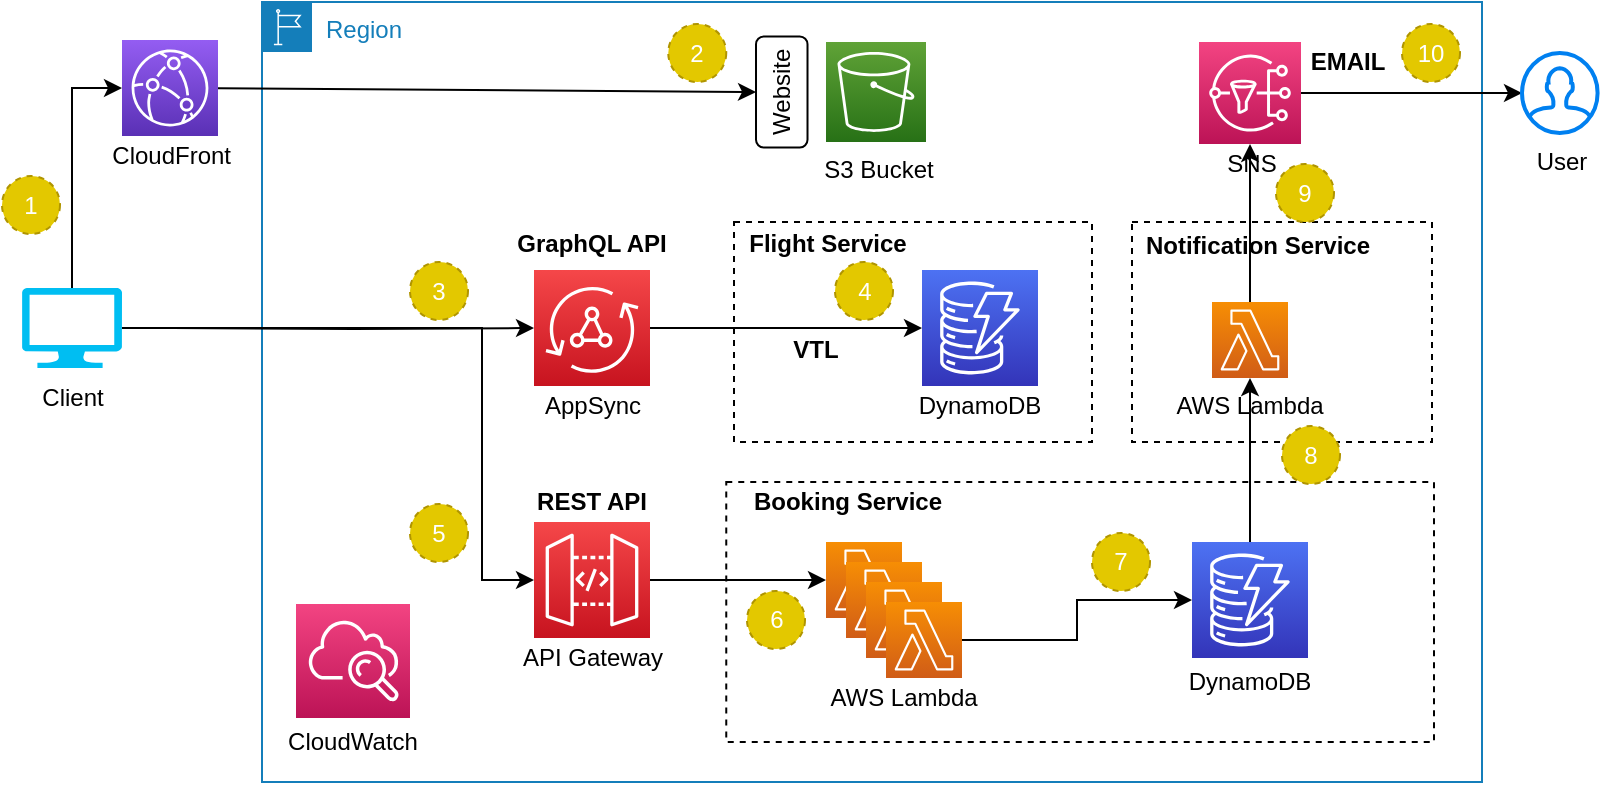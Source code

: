 <mxfile version="12.8.5" type="device"><diagram id="blsbko4qgFwvlrowF349" name="Page-1"><mxGraphModel dx="946" dy="511" grid="1" gridSize="10" guides="1" tooltips="1" connect="1" arrows="1" fold="1" page="1" pageScale="1" pageWidth="850" pageHeight="1100" math="0" shadow="0"><root><object label="" id="0"><mxCell/></object><mxCell id="1" parent="0"/><mxCell id="M6SDwkB40XdsqLeEAwea-50" value="Booking Service" style="text;html=1;strokeColor=none;fillColor=none;align=center;verticalAlign=middle;whiteSpace=wrap;rounded=0;dashed=1;fontStyle=1" parent="1" vertex="1"><mxGeometry x="402.5" y="280" width="100" height="20" as="geometry"/></mxCell><mxCell id="M6SDwkB40XdsqLeEAwea-9" value="Region" style="points=[[0,0],[0.25,0],[0.5,0],[0.75,0],[1,0],[1,0.25],[1,0.5],[1,0.75],[1,1],[0.75,1],[0.5,1],[0.25,1],[0,1],[0,0.75],[0,0.5],[0,0.25]];outlineConnect=0;gradientColor=none;html=1;whiteSpace=wrap;fontSize=12;fontStyle=0;shape=mxgraph.aws4.group;grIcon=mxgraph.aws4.group_region;strokeColor=#147EBA;fillColor=none;verticalAlign=top;align=left;spacingLeft=30;fontColor=#147EBA;dashed=0;" parent="1" vertex="1"><mxGeometry x="160" y="40" width="610" height="390" as="geometry"/></mxCell><mxCell id="M6SDwkB40XdsqLeEAwea-34" value="" style="rounded=0;whiteSpace=wrap;html=1;dashed=1;fillColor=none;gradientColor=none;" parent="1" vertex="1"><mxGeometry x="396" y="150" width="179" height="110" as="geometry"/></mxCell><mxCell id="M6SDwkB40XdsqLeEAwea-35" value="Flight Service" style="text;html=1;strokeColor=none;fillColor=none;align=center;verticalAlign=middle;whiteSpace=wrap;rounded=0;dashed=1;fontStyle=1" parent="1" vertex="1"><mxGeometry x="393.13" y="151" width="100" height="20" as="geometry"/></mxCell><mxCell id="M6SDwkB40XdsqLeEAwea-42" style="edgeStyle=orthogonalEdgeStyle;rounded=0;orthogonalLoop=1;jettySize=auto;html=1;" parent="1" target="M6SDwkB40XdsqLeEAwea-32" edge="1"><mxGeometry relative="1" as="geometry"><mxPoint x="115" y="203" as="sourcePoint"/></mxGeometry></mxCell><mxCell id="M6SDwkB40XdsqLeEAwea-47" style="edgeStyle=orthogonalEdgeStyle;rounded=0;orthogonalLoop=1;jettySize=auto;html=1;" parent="1" source="M6SDwkB40XdsqLeEAwea-2" target="M6SDwkB40XdsqLeEAwea-45" edge="1"><mxGeometry relative="1" as="geometry"><mxPoint x="115" y="203" as="sourcePoint"/><mxPoint x="245" y="319" as="targetPoint"/><Array as="points"><mxPoint x="270" y="203"/><mxPoint x="270" y="329"/></Array></mxGeometry></mxCell><mxCell id="M6SDwkB40XdsqLeEAwea-78" style="edgeStyle=orthogonalEdgeStyle;rounded=0;orthogonalLoop=1;jettySize=auto;html=1;" parent="1" source="M6SDwkB40XdsqLeEAwea-2" target="M6SDwkB40XdsqLeEAwea-4" edge="1"><mxGeometry relative="1" as="geometry"><Array as="points"><mxPoint x="65" y="83"/></Array></mxGeometry></mxCell><mxCell id="M6SDwkB40XdsqLeEAwea-2" value="" style="verticalLabelPosition=bottom;html=1;verticalAlign=top;align=center;strokeColor=none;fillColor=#00BEF2;shape=mxgraph.azure.computer;pointerEvents=1;" parent="1" vertex="1"><mxGeometry x="40" y="183" width="50" height="40" as="geometry"/></mxCell><mxCell id="M6SDwkB40XdsqLeEAwea-3" value="Client" style="text;html=1;resizable=0;autosize=1;align=center;verticalAlign=middle;points=[];fillColor=none;strokeColor=none;rounded=0;" parent="1" vertex="1"><mxGeometry x="40" y="228" width="50" height="20" as="geometry"/></mxCell><mxCell id="M6SDwkB40XdsqLeEAwea-4" value="" style="outlineConnect=0;fontColor=#232F3E;gradientColor=#945DF2;gradientDirection=north;fillColor=#5A30B5;strokeColor=#ffffff;dashed=0;verticalLabelPosition=bottom;verticalAlign=top;align=center;html=1;fontSize=12;fontStyle=0;aspect=fixed;shape=mxgraph.aws4.resourceIcon;resIcon=mxgraph.aws4.cloudfront;" parent="1" vertex="1"><mxGeometry x="90" y="59" width="48" height="48" as="geometry"/></mxCell><mxCell id="M6SDwkB40XdsqLeEAwea-5" value="" style="outlineConnect=0;fontColor=#232F3E;gradientColor=#60A337;gradientDirection=north;fillColor=#277116;strokeColor=#ffffff;dashed=0;verticalLabelPosition=bottom;verticalAlign=top;align=center;html=1;fontSize=12;fontStyle=0;aspect=fixed;shape=mxgraph.aws4.resourceIcon;resIcon=mxgraph.aws4.s3;" parent="1" vertex="1"><mxGeometry x="442" y="60" width="50" height="50" as="geometry"/></mxCell><mxCell id="M6SDwkB40XdsqLeEAwea-6" value="Website" style="rounded=1;whiteSpace=wrap;html=1;rotation=-90;" parent="1" vertex="1"><mxGeometry x="392.13" y="72.13" width="55.5" height="25.75" as="geometry"/></mxCell><mxCell id="M6SDwkB40XdsqLeEAwea-11" value="&amp;nbsp; CloudFront" style="text;html=1;resizable=0;autosize=1;align=center;verticalAlign=middle;points=[];fillColor=none;strokeColor=none;rounded=0;" parent="1" vertex="1"><mxGeometry x="71" y="107" width="80" height="20" as="geometry"/></mxCell><mxCell id="M6SDwkB40XdsqLeEAwea-12" value="S3 Bucket" style="text;html=1;resizable=0;autosize=1;align=center;verticalAlign=middle;points=[];fillColor=none;strokeColor=none;rounded=0;" parent="1" vertex="1"><mxGeometry x="432.5" y="114" width="70" height="20" as="geometry"/></mxCell><mxCell id="M6SDwkB40XdsqLeEAwea-13" value="" style="endArrow=classic;html=1;entryX=0.5;entryY=0;entryDx=0;entryDy=0;" parent="1" source="M6SDwkB40XdsqLeEAwea-4" target="M6SDwkB40XdsqLeEAwea-6" edge="1"><mxGeometry width="50" height="50" relative="1" as="geometry"><mxPoint x="163" y="83.18" as="sourcePoint"/><mxPoint x="446" y="250" as="targetPoint"/></mxGeometry></mxCell><mxCell id="M6SDwkB40XdsqLeEAwea-41" style="edgeStyle=orthogonalEdgeStyle;rounded=0;orthogonalLoop=1;jettySize=auto;html=1;" parent="1" source="M6SDwkB40XdsqLeEAwea-32" target="M6SDwkB40XdsqLeEAwea-36" edge="1"><mxGeometry relative="1" as="geometry"/></mxCell><mxCell id="M6SDwkB40XdsqLeEAwea-32" value="" style="outlineConnect=0;fontColor=#232F3E;gradientColor=#F54749;gradientDirection=north;fillColor=#C7131F;strokeColor=#ffffff;dashed=0;verticalLabelPosition=bottom;verticalAlign=top;align=center;html=1;fontSize=12;fontStyle=0;aspect=fixed;shape=mxgraph.aws4.resourceIcon;resIcon=mxgraph.aws4.appsync;" parent="1" vertex="1"><mxGeometry x="296" y="174" width="58" height="58" as="geometry"/></mxCell><mxCell id="M6SDwkB40XdsqLeEAwea-36" value="" style="outlineConnect=0;fontColor=#232F3E;gradientColor=#4D72F3;gradientDirection=north;fillColor=#3334B9;strokeColor=#ffffff;dashed=0;verticalLabelPosition=bottom;verticalAlign=top;align=center;html=1;fontSize=12;fontStyle=0;aspect=fixed;shape=mxgraph.aws4.resourceIcon;resIcon=mxgraph.aws4.dynamodb;" parent="1" vertex="1"><mxGeometry x="490" y="174" width="58" height="58" as="geometry"/></mxCell><mxCell id="M6SDwkB40XdsqLeEAwea-38" value="VTL" style="text;html=1;strokeColor=none;fillColor=none;align=center;verticalAlign=middle;whiteSpace=wrap;rounded=0;dashed=1;fontStyle=1" parent="1" vertex="1"><mxGeometry x="407.63" y="204" width="58.37" height="20" as="geometry"/></mxCell><mxCell id="M6SDwkB40XdsqLeEAwea-43" value="GraphQL API" style="text;html=1;strokeColor=none;fillColor=none;align=center;verticalAlign=middle;whiteSpace=wrap;rounded=0;dashed=1;rotation=0;fontStyle=1" parent="1" vertex="1"><mxGeometry x="285" y="146" width="80" height="30" as="geometry"/></mxCell><mxCell id="M6SDwkB40XdsqLeEAwea-44" value="DynamoDB" style="text;html=1;strokeColor=none;fillColor=none;align=center;verticalAlign=middle;whiteSpace=wrap;rounded=0;dashed=1;" parent="1" vertex="1"><mxGeometry x="499" y="232" width="40" height="20" as="geometry"/></mxCell><mxCell id="M6SDwkB40XdsqLeEAwea-58" style="edgeStyle=orthogonalEdgeStyle;rounded=0;orthogonalLoop=1;jettySize=auto;html=1;" parent="1" source="M6SDwkB40XdsqLeEAwea-45" target="M6SDwkB40XdsqLeEAwea-51" edge="1"><mxGeometry relative="1" as="geometry"/></mxCell><mxCell id="M6SDwkB40XdsqLeEAwea-45" value="" style="outlineConnect=0;fontColor=#232F3E;gradientColor=#F54749;gradientDirection=north;fillColor=#C7131F;strokeColor=#ffffff;dashed=0;verticalLabelPosition=bottom;verticalAlign=top;align=center;html=1;fontSize=12;fontStyle=0;aspect=fixed;shape=mxgraph.aws4.resourceIcon;resIcon=mxgraph.aws4.api_gateway;" parent="1" vertex="1"><mxGeometry x="296" y="300" width="58" height="58" as="geometry"/></mxCell><mxCell id="M6SDwkB40XdsqLeEAwea-46" value="API Gateway" style="text;html=1;strokeColor=none;fillColor=none;align=center;verticalAlign=middle;whiteSpace=wrap;rounded=0;dashed=1;" parent="1" vertex="1"><mxGeometry x="279.5" y="358" width="91" height="20" as="geometry"/></mxCell><mxCell id="M6SDwkB40XdsqLeEAwea-48" value="REST API" style="text;html=1;strokeColor=none;fillColor=none;align=center;verticalAlign=middle;whiteSpace=wrap;rounded=0;dashed=1;rotation=0;fontStyle=1" parent="1" vertex="1"><mxGeometry x="285" y="275" width="80" height="30" as="geometry"/></mxCell><mxCell id="M6SDwkB40XdsqLeEAwea-49" value="" style="rounded=0;whiteSpace=wrap;html=1;dashed=1;fillColor=none;gradientColor=none;" parent="1" vertex="1"><mxGeometry x="392.13" y="280" width="353.87" height="130" as="geometry"/></mxCell><mxCell id="M6SDwkB40XdsqLeEAwea-51" value="" style="outlineConnect=0;fontColor=#232F3E;gradientColor=#F78E04;gradientDirection=north;fillColor=#D05C17;strokeColor=#ffffff;dashed=0;verticalLabelPosition=bottom;verticalAlign=top;align=center;html=1;fontSize=12;fontStyle=0;aspect=fixed;shape=mxgraph.aws4.resourceIcon;resIcon=mxgraph.aws4.lambda;" parent="1" vertex="1"><mxGeometry x="442" y="310" width="38" height="38" as="geometry"/></mxCell><mxCell id="M6SDwkB40XdsqLeEAwea-53" value="" style="outlineConnect=0;fontColor=#232F3E;gradientColor=#F78E04;gradientDirection=north;fillColor=#D05C17;strokeColor=#ffffff;dashed=0;verticalLabelPosition=bottom;verticalAlign=top;align=center;html=1;fontSize=12;fontStyle=0;aspect=fixed;shape=mxgraph.aws4.resourceIcon;resIcon=mxgraph.aws4.lambda;" parent="1" vertex="1"><mxGeometry x="452" y="320" width="38" height="38" as="geometry"/></mxCell><mxCell id="M6SDwkB40XdsqLeEAwea-54" value="" style="outlineConnect=0;fontColor=#232F3E;gradientColor=#F78E04;gradientDirection=north;fillColor=#D05C17;strokeColor=#ffffff;dashed=0;verticalLabelPosition=bottom;verticalAlign=top;align=center;html=1;fontSize=12;fontStyle=0;aspect=fixed;shape=mxgraph.aws4.resourceIcon;resIcon=mxgraph.aws4.lambda;" parent="1" vertex="1"><mxGeometry x="462" y="330" width="38" height="38" as="geometry"/></mxCell><mxCell id="M6SDwkB40XdsqLeEAwea-60" style="edgeStyle=orthogonalEdgeStyle;rounded=0;orthogonalLoop=1;jettySize=auto;html=1;" parent="1" source="M6SDwkB40XdsqLeEAwea-55" target="M6SDwkB40XdsqLeEAwea-59" edge="1"><mxGeometry relative="1" as="geometry"/></mxCell><mxCell id="M6SDwkB40XdsqLeEAwea-55" value="" style="outlineConnect=0;fontColor=#232F3E;gradientColor=#F78E04;gradientDirection=north;fillColor=#D05C17;strokeColor=#ffffff;dashed=0;verticalLabelPosition=bottom;verticalAlign=top;align=center;html=1;fontSize=12;fontStyle=0;aspect=fixed;shape=mxgraph.aws4.resourceIcon;resIcon=mxgraph.aws4.lambda;" parent="1" vertex="1"><mxGeometry x="472" y="340" width="38" height="38" as="geometry"/></mxCell><mxCell id="M6SDwkB40XdsqLeEAwea-56" value="AWS Lambda" style="text;html=1;strokeColor=none;fillColor=none;align=center;verticalAlign=middle;whiteSpace=wrap;rounded=0;dashed=1;" parent="1" vertex="1"><mxGeometry x="439" y="378" width="84" height="20" as="geometry"/></mxCell><mxCell id="M6SDwkB40XdsqLeEAwea-65" style="edgeStyle=orthogonalEdgeStyle;rounded=0;orthogonalLoop=1;jettySize=auto;html=1;" parent="1" source="M6SDwkB40XdsqLeEAwea-59" target="M6SDwkB40XdsqLeEAwea-64" edge="1"><mxGeometry relative="1" as="geometry"/></mxCell><mxCell id="M6SDwkB40XdsqLeEAwea-59" value="" style="outlineConnect=0;fontColor=#232F3E;gradientColor=#4D72F3;gradientDirection=north;fillColor=#3334B9;strokeColor=#ffffff;dashed=0;verticalLabelPosition=bottom;verticalAlign=top;align=center;html=1;fontSize=12;fontStyle=0;aspect=fixed;shape=mxgraph.aws4.resourceIcon;resIcon=mxgraph.aws4.dynamodb;" parent="1" vertex="1"><mxGeometry x="625" y="310" width="58" height="58" as="geometry"/></mxCell><mxCell id="M6SDwkB40XdsqLeEAwea-61" value="DynamoDB" style="text;html=1;strokeColor=none;fillColor=none;align=center;verticalAlign=middle;whiteSpace=wrap;rounded=0;dashed=1;" parent="1" vertex="1"><mxGeometry x="634" y="370" width="40" height="20" as="geometry"/></mxCell><mxCell id="M6SDwkB40XdsqLeEAwea-62" value="" style="rounded=0;whiteSpace=wrap;html=1;dashed=1;fillColor=none;gradientColor=none;" parent="1" vertex="1"><mxGeometry x="595" y="150" width="150" height="110" as="geometry"/></mxCell><mxCell id="M6SDwkB40XdsqLeEAwea-63" value="Notification Service" style="text;html=1;strokeColor=none;fillColor=none;align=center;verticalAlign=middle;whiteSpace=wrap;rounded=0;dashed=1;fontStyle=1" parent="1" vertex="1"><mxGeometry x="598" y="154" width="120" height="16" as="geometry"/></mxCell><mxCell id="M6SDwkB40XdsqLeEAwea-69" style="edgeStyle=orthogonalEdgeStyle;rounded=0;orthogonalLoop=1;jettySize=auto;html=1;" parent="1" source="M6SDwkB40XdsqLeEAwea-64" target="M6SDwkB40XdsqLeEAwea-67" edge="1"><mxGeometry relative="1" as="geometry"/></mxCell><mxCell id="M6SDwkB40XdsqLeEAwea-64" value="" style="outlineConnect=0;fontColor=#232F3E;gradientColor=#F78E04;gradientDirection=north;fillColor=#D05C17;strokeColor=#ffffff;dashed=0;verticalLabelPosition=bottom;verticalAlign=top;align=center;html=1;fontSize=12;fontStyle=0;aspect=fixed;shape=mxgraph.aws4.resourceIcon;resIcon=mxgraph.aws4.lambda;" parent="1" vertex="1"><mxGeometry x="635" y="190" width="38" height="38" as="geometry"/></mxCell><mxCell id="M6SDwkB40XdsqLeEAwea-66" value="AWS Lambda" style="text;html=1;strokeColor=none;fillColor=none;align=center;verticalAlign=middle;whiteSpace=wrap;rounded=0;dashed=1;" parent="1" vertex="1"><mxGeometry x="612" y="232" width="84" height="20" as="geometry"/></mxCell><mxCell id="M6SDwkB40XdsqLeEAwea-72" style="edgeStyle=orthogonalEdgeStyle;rounded=0;orthogonalLoop=1;jettySize=auto;html=1;" parent="1" source="M6SDwkB40XdsqLeEAwea-67" target="ELTxmfW1ixEng4QB9mfX-3" edge="1"><mxGeometry relative="1" as="geometry"><mxPoint x="792.2" y="85.5" as="targetPoint"/></mxGeometry></mxCell><mxCell id="M6SDwkB40XdsqLeEAwea-67" value="" style="outlineConnect=0;fontColor=#232F3E;gradientColor=#F34482;gradientDirection=north;fillColor=#BC1356;strokeColor=#ffffff;dashed=0;verticalLabelPosition=bottom;verticalAlign=top;align=center;html=1;fontSize=12;fontStyle=0;aspect=fixed;shape=mxgraph.aws4.resourceIcon;resIcon=mxgraph.aws4.sns;" parent="1" vertex="1"><mxGeometry x="628.5" y="60" width="51" height="51" as="geometry"/></mxCell><mxCell id="M6SDwkB40XdsqLeEAwea-68" value="SNS" style="text;html=1;strokeColor=none;fillColor=none;align=center;verticalAlign=middle;whiteSpace=wrap;rounded=0;dashed=1;" parent="1" vertex="1"><mxGeometry x="635" y="111" width="40" height="20" as="geometry"/></mxCell><mxCell id="M6SDwkB40XdsqLeEAwea-71" value="User" style="text;html=1;strokeColor=none;fillColor=none;align=center;verticalAlign=middle;whiteSpace=wrap;rounded=0;dashed=1;" parent="1" vertex="1"><mxGeometry x="790" y="107" width="40" height="25.5" as="geometry"/></mxCell><mxCell id="M6SDwkB40XdsqLeEAwea-73" value="EMAIL" style="text;html=1;strokeColor=none;fillColor=none;align=center;verticalAlign=middle;whiteSpace=wrap;rounded=0;dashed=1;fontStyle=1" parent="1" vertex="1"><mxGeometry x="683" y="60" width="40" height="20" as="geometry"/></mxCell><mxCell id="M6SDwkB40XdsqLeEAwea-74" value="AppSync" style="text;html=1;strokeColor=none;fillColor=none;align=center;verticalAlign=middle;whiteSpace=wrap;rounded=0;dashed=1;" parent="1" vertex="1"><mxGeometry x="279.5" y="232" width="91" height="20" as="geometry"/></mxCell><mxCell id="M6SDwkB40XdsqLeEAwea-79" value="" style="outlineConnect=0;fontColor=#232F3E;gradientColor=#F34482;gradientDirection=north;fillColor=#BC1356;strokeColor=#ffffff;dashed=0;verticalLabelPosition=bottom;verticalAlign=top;align=center;html=1;fontSize=12;fontStyle=0;aspect=fixed;shape=mxgraph.aws4.resourceIcon;resIcon=mxgraph.aws4.cloudwatch;" parent="1" vertex="1"><mxGeometry x="177" y="341" width="57" height="57" as="geometry"/></mxCell><mxCell id="M6SDwkB40XdsqLeEAwea-80" value="CloudWatch" style="text;html=1;strokeColor=none;fillColor=none;align=center;verticalAlign=middle;whiteSpace=wrap;rounded=0;dashed=1;" parent="1" vertex="1"><mxGeometry x="160" y="400" width="91" height="20" as="geometry"/></mxCell><mxCell id="M6SDwkB40XdsqLeEAwea-82" value="1" style="ellipse;whiteSpace=wrap;html=1;aspect=fixed;dashed=1;fillColor=#e3c800;strokeColor=#B09500;fontColor=#ffffff;" parent="1" vertex="1"><mxGeometry x="30" y="127" width="29" height="29" as="geometry"/></mxCell><mxCell id="M6SDwkB40XdsqLeEAwea-83" value="2" style="ellipse;whiteSpace=wrap;html=1;aspect=fixed;dashed=1;fillColor=#e3c800;strokeColor=#B09500;fontColor=#ffffff;" parent="1" vertex="1"><mxGeometry x="363.13" y="51" width="29" height="29" as="geometry"/></mxCell><mxCell id="M6SDwkB40XdsqLeEAwea-84" value="3" style="ellipse;whiteSpace=wrap;html=1;aspect=fixed;dashed=1;fillColor=#e3c800;strokeColor=#B09500;fontColor=#ffffff;" parent="1" vertex="1"><mxGeometry x="234" y="170" width="29" height="29" as="geometry"/></mxCell><mxCell id="M6SDwkB40XdsqLeEAwea-85" value="4" style="ellipse;whiteSpace=wrap;html=1;aspect=fixed;dashed=1;fillColor=#e3c800;strokeColor=#B09500;fontColor=#ffffff;" parent="1" vertex="1"><mxGeometry x="446.5" y="170" width="29" height="29" as="geometry"/></mxCell><mxCell id="M6SDwkB40XdsqLeEAwea-86" value="5" style="ellipse;whiteSpace=wrap;html=1;aspect=fixed;dashed=1;fillColor=#e3c800;strokeColor=#B09500;fontColor=#ffffff;" parent="1" vertex="1"><mxGeometry x="234" y="291" width="29" height="29" as="geometry"/></mxCell><mxCell id="M6SDwkB40XdsqLeEAwea-87" value="6" style="ellipse;whiteSpace=wrap;html=1;aspect=fixed;dashed=1;fillColor=#e3c800;strokeColor=#B09500;fontColor=#ffffff;" parent="1" vertex="1"><mxGeometry x="402.5" y="334.5" width="29" height="29" as="geometry"/></mxCell><mxCell id="M6SDwkB40XdsqLeEAwea-88" value="7" style="ellipse;whiteSpace=wrap;html=1;aspect=fixed;dashed=1;fillColor=#e3c800;strokeColor=#B09500;fontColor=#ffffff;" parent="1" vertex="1"><mxGeometry x="575" y="305.5" width="29" height="29" as="geometry"/></mxCell><mxCell id="M6SDwkB40XdsqLeEAwea-89" value="8" style="ellipse;whiteSpace=wrap;html=1;aspect=fixed;dashed=1;fillColor=#e3c800;strokeColor=#B09500;fontColor=#ffffff;" parent="1" vertex="1"><mxGeometry x="670" y="252" width="29" height="29" as="geometry"/></mxCell><mxCell id="M6SDwkB40XdsqLeEAwea-90" value="9" style="ellipse;whiteSpace=wrap;html=1;aspect=fixed;dashed=1;fillColor=#e3c800;strokeColor=#B09500;fontColor=#ffffff;" parent="1" vertex="1"><mxGeometry x="667" y="121" width="29" height="29" as="geometry"/></mxCell><mxCell id="M6SDwkB40XdsqLeEAwea-91" value="10" style="ellipse;whiteSpace=wrap;html=1;aspect=fixed;dashed=1;fillColor=#e3c800;strokeColor=#B09500;fontColor=#ffffff;" parent="1" vertex="1"><mxGeometry x="730" y="51" width="29" height="29" as="geometry"/></mxCell><mxCell id="ELTxmfW1ixEng4QB9mfX-3" value="" style="html=1;verticalLabelPosition=bottom;align=center;labelBackgroundColor=#ffffff;verticalAlign=top;strokeWidth=2;strokeColor=#0080F0;shadow=0;dashed=0;shape=mxgraph.ios7.icons.user;" vertex="1" parent="1"><mxGeometry x="790" y="65.5" width="37.8" height="40" as="geometry"/></mxCell></root></mxGraphModel></diagram></mxfile>